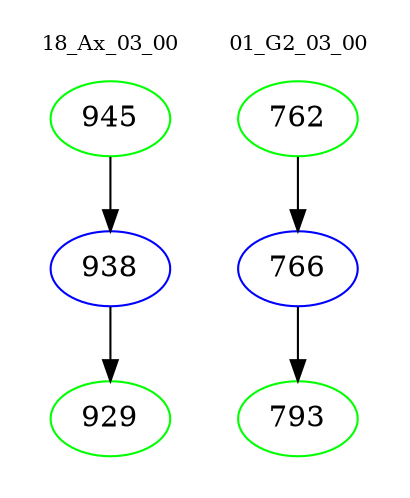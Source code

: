 digraph{
subgraph cluster_0 {
color = white
label = "18_Ax_03_00";
fontsize=10;
T0_945 [label="945", color="green"]
T0_945 -> T0_938 [color="black"]
T0_938 [label="938", color="blue"]
T0_938 -> T0_929 [color="black"]
T0_929 [label="929", color="green"]
}
subgraph cluster_1 {
color = white
label = "01_G2_03_00";
fontsize=10;
T1_762 [label="762", color="green"]
T1_762 -> T1_766 [color="black"]
T1_766 [label="766", color="blue"]
T1_766 -> T1_793 [color="black"]
T1_793 [label="793", color="green"]
}
}
